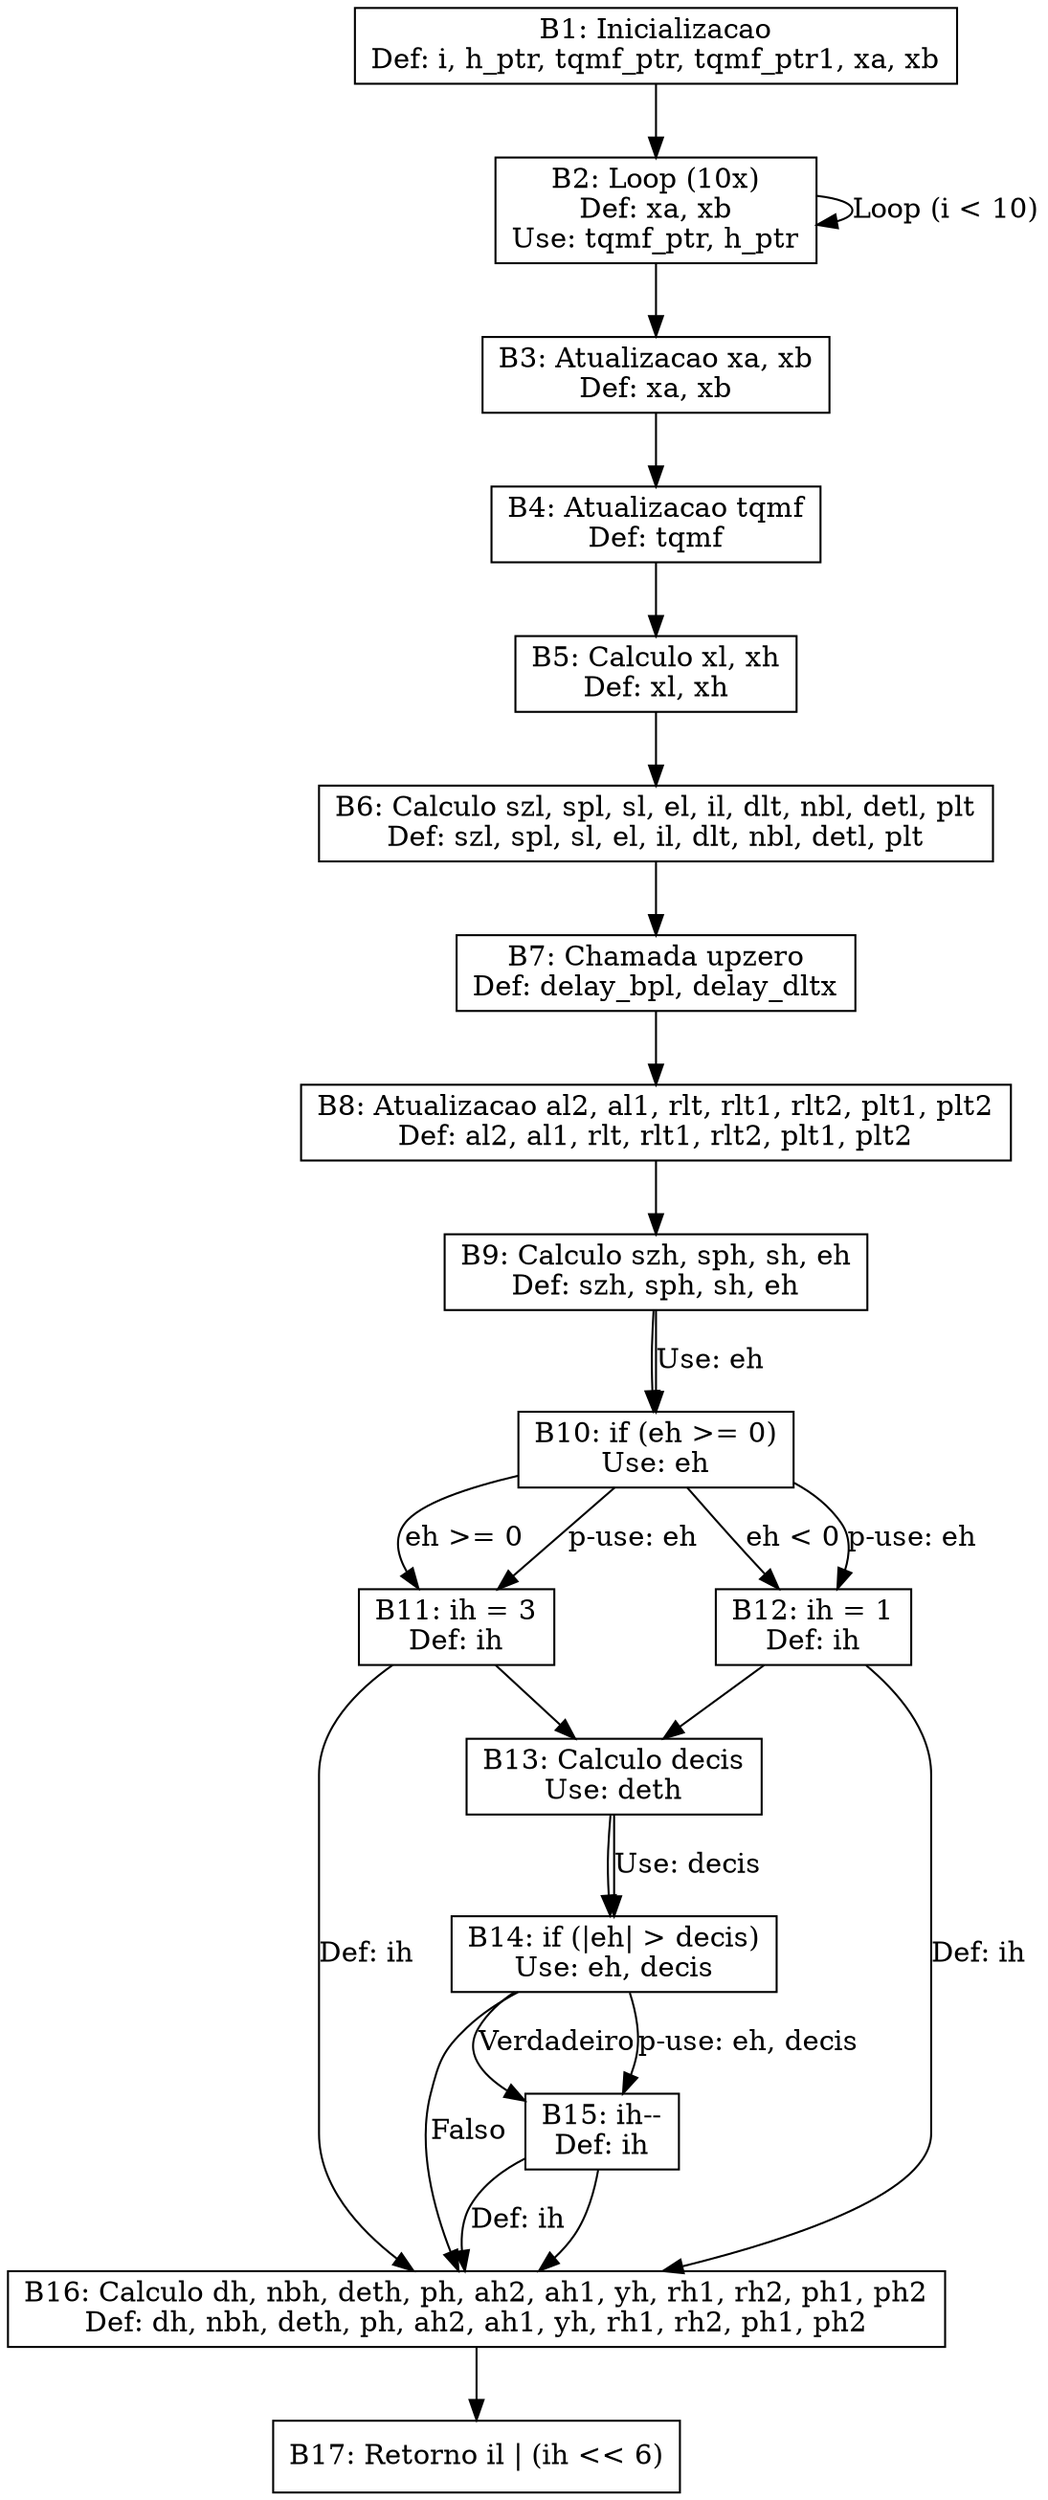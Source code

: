 digraph encode_CDFG {
    rankdir=TB;
    node [shape=rectangle];

    // Nos (Blocos Basicos)
    B1 [label="B1: Inicializacao\nDef: i, h_ptr, tqmf_ptr, tqmf_ptr1, xa, xb"];
    B2 [label="B2: Loop (10x)\nDef: xa, xb\nUse: tqmf_ptr, h_ptr"];
    B3 [label="B3: Atualizacao xa, xb\nDef: xa, xb"];
    B4 [label="B4: Atualizacao tqmf\nDef: tqmf"];
    B5 [label="B5: Calculo xl, xh\nDef: xl, xh"];
    B6 [label="B6: Calculo szl, spl, sl, el, il, dlt, nbl, detl, plt\nDef: szl, spl, sl, el, il, dlt, nbl, detl, plt"];
    B7 [label="B7: Chamada upzero\nDef: delay_bpl, delay_dltx"];
    B8 [label="B8: Atualizacao al2, al1, rlt, rlt1, rlt2, plt1, plt2\nDef: al2, al1, rlt, rlt1, rlt2, plt1, plt2"];
    B9 [label="B9: Calculo szh, sph, sh, eh\nDef: szh, sph, sh, eh"];
    B10 [label="B10: if (eh >= 0)\nUse: eh"];
    B11 [label="B11: ih = 3\nDef: ih"];
    B12 [label="B12: ih = 1\nDef: ih"];
    B13 [label="B13: Calculo decis\nUse: deth"];
    B14 [label="B14: if (|eh| > decis)\nUse: eh, decis"];
    B15 [label="B15: ih--\nDef: ih"];
    B16 [label="B16: Calculo dh, nbh, deth, ph, ah2, ah1, yh, rh1, rh2, ph1, ph2\nDef: dh, nbh, deth, ph, ah2, ah1, yh, rh1, rh2, ph1, ph2"];
    B17 [label="B17: Retorno il | (ih << 6)"];

    // Arestas de Controle
    B1 -> B2;
    B2 -> B2 [label="Loop (i < 10)"];
    B2 -> B3;
    B3 -> B4;
    B4 -> B5;
    B5 -> B6;
    B6 -> B7;
    B7 -> B8;
    B8 -> B9;
    B9 -> B10;
    B10 -> B11 [label="eh >= 0"];
    B10 -> B12 [label="eh < 0"];
    B11 -> B13;
    B12 -> B13;
    B13 -> B14;
    B14 -> B15 [label="Verdadeiro"];
    B14 -> B16 [label="Falso"];
    B15 -> B16;
    B16 -> B17;

    // Arestas de Dados (Def-Use)
    B9 -> B10 [label="Use: eh"];
    B10 -> B11 [label="p-use: eh"];
    B10 -> B12 [label="p-use: eh"];
    B13 -> B14 [label="Use: decis"];
    B14 -> B15 [label="p-use: eh, decis"];
    B11 -> B16 [label="Def: ih"];
    B12 -> B16 [label="Def: ih"];
    B15 -> B16 [label="Def: ih"];
}